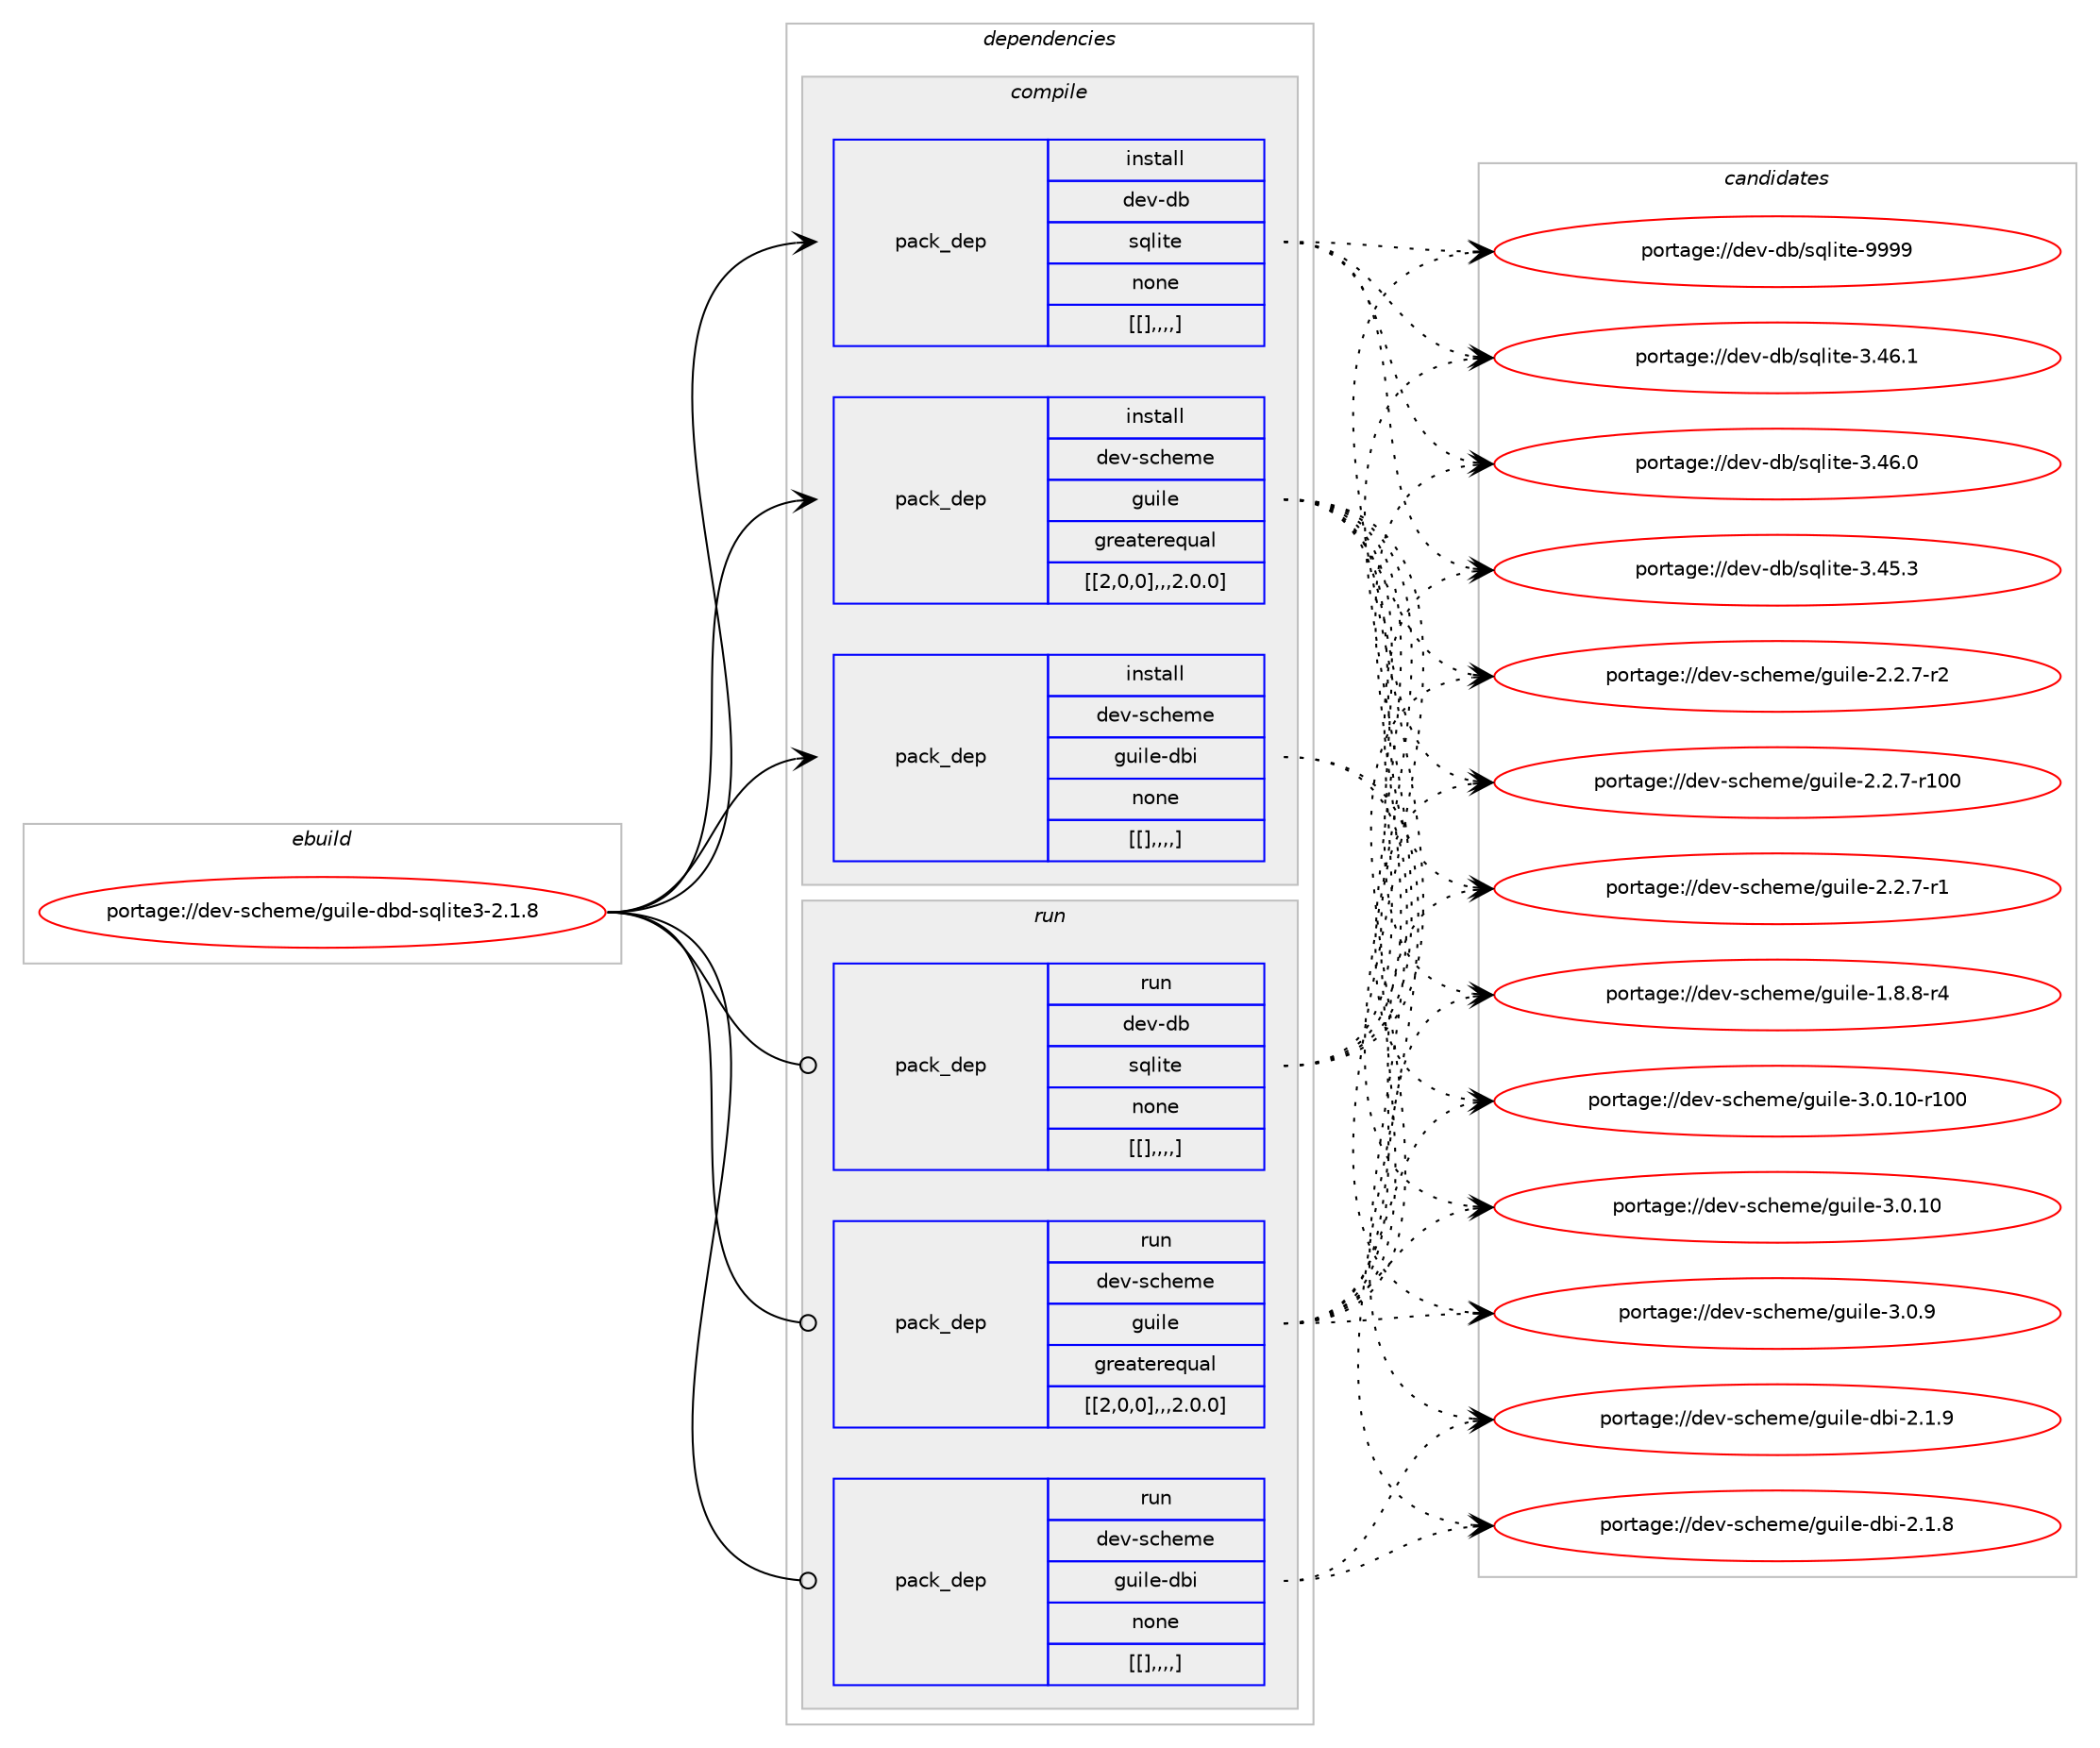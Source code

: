 digraph prolog {

# *************
# Graph options
# *************

newrank=true;
concentrate=true;
compound=true;
graph [rankdir=LR,fontname=Helvetica,fontsize=10,ranksep=1.5];#, ranksep=2.5, nodesep=0.2];
edge  [arrowhead=vee];
node  [fontname=Helvetica,fontsize=10];

# **********
# The ebuild
# **********

subgraph cluster_leftcol {
color=gray;
label=<<i>ebuild</i>>;
id [label="portage://dev-scheme/guile-dbd-sqlite3-2.1.8", color=red, width=4, href="../dev-scheme/guile-dbd-sqlite3-2.1.8.svg"];
}

# ****************
# The dependencies
# ****************

subgraph cluster_midcol {
color=gray;
label=<<i>dependencies</i>>;
subgraph cluster_compile {
fillcolor="#eeeeee";
style=filled;
label=<<i>compile</i>>;
subgraph pack150615 {
dependency213462 [label=<<TABLE BORDER="0" CELLBORDER="1" CELLSPACING="0" CELLPADDING="4" WIDTH="220"><TR><TD ROWSPAN="6" CELLPADDING="30">pack_dep</TD></TR><TR><TD WIDTH="110">install</TD></TR><TR><TD>dev-db</TD></TR><TR><TD>sqlite</TD></TR><TR><TD>none</TD></TR><TR><TD>[[],,,,]</TD></TR></TABLE>>, shape=none, color=blue];
}
id:e -> dependency213462:w [weight=20,style="solid",arrowhead="vee"];
subgraph pack150616 {
dependency213463 [label=<<TABLE BORDER="0" CELLBORDER="1" CELLSPACING="0" CELLPADDING="4" WIDTH="220"><TR><TD ROWSPAN="6" CELLPADDING="30">pack_dep</TD></TR><TR><TD WIDTH="110">install</TD></TR><TR><TD>dev-scheme</TD></TR><TR><TD>guile</TD></TR><TR><TD>greaterequal</TD></TR><TR><TD>[[2,0,0],,,2.0.0]</TD></TR></TABLE>>, shape=none, color=blue];
}
id:e -> dependency213463:w [weight=20,style="solid",arrowhead="vee"];
subgraph pack150617 {
dependency213464 [label=<<TABLE BORDER="0" CELLBORDER="1" CELLSPACING="0" CELLPADDING="4" WIDTH="220"><TR><TD ROWSPAN="6" CELLPADDING="30">pack_dep</TD></TR><TR><TD WIDTH="110">install</TD></TR><TR><TD>dev-scheme</TD></TR><TR><TD>guile-dbi</TD></TR><TR><TD>none</TD></TR><TR><TD>[[],,,,]</TD></TR></TABLE>>, shape=none, color=blue];
}
id:e -> dependency213464:w [weight=20,style="solid",arrowhead="vee"];
}
subgraph cluster_compileandrun {
fillcolor="#eeeeee";
style=filled;
label=<<i>compile and run</i>>;
}
subgraph cluster_run {
fillcolor="#eeeeee";
style=filled;
label=<<i>run</i>>;
subgraph pack150618 {
dependency213465 [label=<<TABLE BORDER="0" CELLBORDER="1" CELLSPACING="0" CELLPADDING="4" WIDTH="220"><TR><TD ROWSPAN="6" CELLPADDING="30">pack_dep</TD></TR><TR><TD WIDTH="110">run</TD></TR><TR><TD>dev-db</TD></TR><TR><TD>sqlite</TD></TR><TR><TD>none</TD></TR><TR><TD>[[],,,,]</TD></TR></TABLE>>, shape=none, color=blue];
}
id:e -> dependency213465:w [weight=20,style="solid",arrowhead="odot"];
subgraph pack150619 {
dependency213466 [label=<<TABLE BORDER="0" CELLBORDER="1" CELLSPACING="0" CELLPADDING="4" WIDTH="220"><TR><TD ROWSPAN="6" CELLPADDING="30">pack_dep</TD></TR><TR><TD WIDTH="110">run</TD></TR><TR><TD>dev-scheme</TD></TR><TR><TD>guile</TD></TR><TR><TD>greaterequal</TD></TR><TR><TD>[[2,0,0],,,2.0.0]</TD></TR></TABLE>>, shape=none, color=blue];
}
id:e -> dependency213466:w [weight=20,style="solid",arrowhead="odot"];
subgraph pack150620 {
dependency213467 [label=<<TABLE BORDER="0" CELLBORDER="1" CELLSPACING="0" CELLPADDING="4" WIDTH="220"><TR><TD ROWSPAN="6" CELLPADDING="30">pack_dep</TD></TR><TR><TD WIDTH="110">run</TD></TR><TR><TD>dev-scheme</TD></TR><TR><TD>guile-dbi</TD></TR><TR><TD>none</TD></TR><TR><TD>[[],,,,]</TD></TR></TABLE>>, shape=none, color=blue];
}
id:e -> dependency213467:w [weight=20,style="solid",arrowhead="odot"];
}
}

# **************
# The candidates
# **************

subgraph cluster_choices {
rank=same;
color=gray;
label=<<i>candidates</i>>;

subgraph choice150615 {
color=black;
nodesep=1;
choice1001011184510098471151131081051161014557575757 [label="portage://dev-db/sqlite-9999", color=red, width=4,href="../dev-db/sqlite-9999.svg"];
choice10010111845100984711511310810511610145514652544649 [label="portage://dev-db/sqlite-3.46.1", color=red, width=4,href="../dev-db/sqlite-3.46.1.svg"];
choice10010111845100984711511310810511610145514652544648 [label="portage://dev-db/sqlite-3.46.0", color=red, width=4,href="../dev-db/sqlite-3.46.0.svg"];
choice10010111845100984711511310810511610145514652534651 [label="portage://dev-db/sqlite-3.45.3", color=red, width=4,href="../dev-db/sqlite-3.45.3.svg"];
dependency213462:e -> choice1001011184510098471151131081051161014557575757:w [style=dotted,weight="100"];
dependency213462:e -> choice10010111845100984711511310810511610145514652544649:w [style=dotted,weight="100"];
dependency213462:e -> choice10010111845100984711511310810511610145514652544648:w [style=dotted,weight="100"];
dependency213462:e -> choice10010111845100984711511310810511610145514652534651:w [style=dotted,weight="100"];
}
subgraph choice150616 {
color=black;
nodesep=1;
choice1001011184511599104101109101471031171051081014551464846494845114494848 [label="portage://dev-scheme/guile-3.0.10-r100", color=red, width=4,href="../dev-scheme/guile-3.0.10-r100.svg"];
choice10010111845115991041011091014710311710510810145514648464948 [label="portage://dev-scheme/guile-3.0.10", color=red, width=4,href="../dev-scheme/guile-3.0.10.svg"];
choice100101118451159910410110910147103117105108101455146484657 [label="portage://dev-scheme/guile-3.0.9", color=red, width=4,href="../dev-scheme/guile-3.0.9.svg"];
choice1001011184511599104101109101471031171051081014550465046554511450 [label="portage://dev-scheme/guile-2.2.7-r2", color=red, width=4,href="../dev-scheme/guile-2.2.7-r2.svg"];
choice10010111845115991041011091014710311710510810145504650465545114494848 [label="portage://dev-scheme/guile-2.2.7-r100", color=red, width=4,href="../dev-scheme/guile-2.2.7-r100.svg"];
choice1001011184511599104101109101471031171051081014550465046554511449 [label="portage://dev-scheme/guile-2.2.7-r1", color=red, width=4,href="../dev-scheme/guile-2.2.7-r1.svg"];
choice1001011184511599104101109101471031171051081014549465646564511452 [label="portage://dev-scheme/guile-1.8.8-r4", color=red, width=4,href="../dev-scheme/guile-1.8.8-r4.svg"];
dependency213463:e -> choice1001011184511599104101109101471031171051081014551464846494845114494848:w [style=dotted,weight="100"];
dependency213463:e -> choice10010111845115991041011091014710311710510810145514648464948:w [style=dotted,weight="100"];
dependency213463:e -> choice100101118451159910410110910147103117105108101455146484657:w [style=dotted,weight="100"];
dependency213463:e -> choice1001011184511599104101109101471031171051081014550465046554511450:w [style=dotted,weight="100"];
dependency213463:e -> choice10010111845115991041011091014710311710510810145504650465545114494848:w [style=dotted,weight="100"];
dependency213463:e -> choice1001011184511599104101109101471031171051081014550465046554511449:w [style=dotted,weight="100"];
dependency213463:e -> choice1001011184511599104101109101471031171051081014549465646564511452:w [style=dotted,weight="100"];
}
subgraph choice150617 {
color=black;
nodesep=1;
choice1001011184511599104101109101471031171051081014510098105455046494657 [label="portage://dev-scheme/guile-dbi-2.1.9", color=red, width=4,href="../dev-scheme/guile-dbi-2.1.9.svg"];
choice1001011184511599104101109101471031171051081014510098105455046494656 [label="portage://dev-scheme/guile-dbi-2.1.8", color=red, width=4,href="../dev-scheme/guile-dbi-2.1.8.svg"];
dependency213464:e -> choice1001011184511599104101109101471031171051081014510098105455046494657:w [style=dotted,weight="100"];
dependency213464:e -> choice1001011184511599104101109101471031171051081014510098105455046494656:w [style=dotted,weight="100"];
}
subgraph choice150618 {
color=black;
nodesep=1;
choice1001011184510098471151131081051161014557575757 [label="portage://dev-db/sqlite-9999", color=red, width=4,href="../dev-db/sqlite-9999.svg"];
choice10010111845100984711511310810511610145514652544649 [label="portage://dev-db/sqlite-3.46.1", color=red, width=4,href="../dev-db/sqlite-3.46.1.svg"];
choice10010111845100984711511310810511610145514652544648 [label="portage://dev-db/sqlite-3.46.0", color=red, width=4,href="../dev-db/sqlite-3.46.0.svg"];
choice10010111845100984711511310810511610145514652534651 [label="portage://dev-db/sqlite-3.45.3", color=red, width=4,href="../dev-db/sqlite-3.45.3.svg"];
dependency213465:e -> choice1001011184510098471151131081051161014557575757:w [style=dotted,weight="100"];
dependency213465:e -> choice10010111845100984711511310810511610145514652544649:w [style=dotted,weight="100"];
dependency213465:e -> choice10010111845100984711511310810511610145514652544648:w [style=dotted,weight="100"];
dependency213465:e -> choice10010111845100984711511310810511610145514652534651:w [style=dotted,weight="100"];
}
subgraph choice150619 {
color=black;
nodesep=1;
choice1001011184511599104101109101471031171051081014551464846494845114494848 [label="portage://dev-scheme/guile-3.0.10-r100", color=red, width=4,href="../dev-scheme/guile-3.0.10-r100.svg"];
choice10010111845115991041011091014710311710510810145514648464948 [label="portage://dev-scheme/guile-3.0.10", color=red, width=4,href="../dev-scheme/guile-3.0.10.svg"];
choice100101118451159910410110910147103117105108101455146484657 [label="portage://dev-scheme/guile-3.0.9", color=red, width=4,href="../dev-scheme/guile-3.0.9.svg"];
choice1001011184511599104101109101471031171051081014550465046554511450 [label="portage://dev-scheme/guile-2.2.7-r2", color=red, width=4,href="../dev-scheme/guile-2.2.7-r2.svg"];
choice10010111845115991041011091014710311710510810145504650465545114494848 [label="portage://dev-scheme/guile-2.2.7-r100", color=red, width=4,href="../dev-scheme/guile-2.2.7-r100.svg"];
choice1001011184511599104101109101471031171051081014550465046554511449 [label="portage://dev-scheme/guile-2.2.7-r1", color=red, width=4,href="../dev-scheme/guile-2.2.7-r1.svg"];
choice1001011184511599104101109101471031171051081014549465646564511452 [label="portage://dev-scheme/guile-1.8.8-r4", color=red, width=4,href="../dev-scheme/guile-1.8.8-r4.svg"];
dependency213466:e -> choice1001011184511599104101109101471031171051081014551464846494845114494848:w [style=dotted,weight="100"];
dependency213466:e -> choice10010111845115991041011091014710311710510810145514648464948:w [style=dotted,weight="100"];
dependency213466:e -> choice100101118451159910410110910147103117105108101455146484657:w [style=dotted,weight="100"];
dependency213466:e -> choice1001011184511599104101109101471031171051081014550465046554511450:w [style=dotted,weight="100"];
dependency213466:e -> choice10010111845115991041011091014710311710510810145504650465545114494848:w [style=dotted,weight="100"];
dependency213466:e -> choice1001011184511599104101109101471031171051081014550465046554511449:w [style=dotted,weight="100"];
dependency213466:e -> choice1001011184511599104101109101471031171051081014549465646564511452:w [style=dotted,weight="100"];
}
subgraph choice150620 {
color=black;
nodesep=1;
choice1001011184511599104101109101471031171051081014510098105455046494657 [label="portage://dev-scheme/guile-dbi-2.1.9", color=red, width=4,href="../dev-scheme/guile-dbi-2.1.9.svg"];
choice1001011184511599104101109101471031171051081014510098105455046494656 [label="portage://dev-scheme/guile-dbi-2.1.8", color=red, width=4,href="../dev-scheme/guile-dbi-2.1.8.svg"];
dependency213467:e -> choice1001011184511599104101109101471031171051081014510098105455046494657:w [style=dotted,weight="100"];
dependency213467:e -> choice1001011184511599104101109101471031171051081014510098105455046494656:w [style=dotted,weight="100"];
}
}

}
